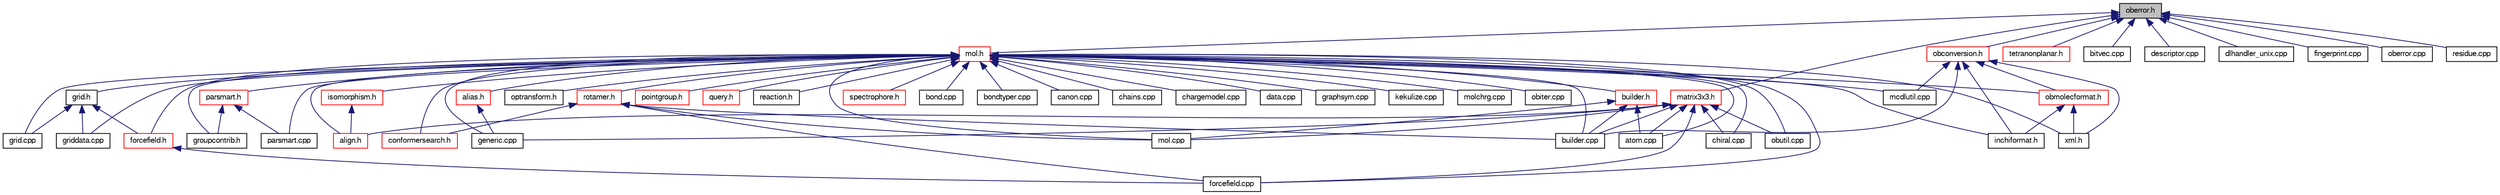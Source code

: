 digraph G
{
  edge [fontname="FreeSans",fontsize="10",labelfontname="FreeSans",labelfontsize="10"];
  node [fontname="FreeSans",fontsize="10",shape=record];
  Node1 [label="oberror.h",height=0.2,width=0.4,color="black", fillcolor="grey75", style="filled" fontcolor="black"];
  Node1 -> Node2 [dir=back,color="midnightblue",fontsize="10",style="solid",fontname="FreeSans"];
  Node2 [label="mol.h",height=0.2,width=0.4,color="red", fillcolor="white", style="filled",URL="$mol_8h.shtml",tooltip="Handle molecules. Declarations of OBMol, OBAtom, OBBond, OBResidue. (the main header..."];
  Node2 -> Node3 [dir=back,color="midnightblue",fontsize="10",style="solid",fontname="FreeSans"];
  Node3 [label="alias.h",height=0.2,width=0.4,color="red", fillcolor="white", style="filled",URL="$alias_8h.shtml",tooltip="OBGenericData class to for atom alias data (e.g., in 2D drawing programs for &quot;COOH&quot;)..."];
  Node3 -> Node4 [dir=back,color="midnightblue",fontsize="10",style="solid",fontname="FreeSans"];
  Node4 [label="generic.cpp",height=0.2,width=0.4,color="black", fillcolor="white", style="filled",URL="$generic_8cpp.shtml",tooltip="Handle OBGenericData classes. Custom data for atoms, bonds, etc."];
  Node2 -> Node5 [dir=back,color="midnightblue",fontsize="10",style="solid",fontname="FreeSans"];
  Node5 [label="builder.h",height=0.2,width=0.4,color="red", fillcolor="white", style="filled",URL="$builder_8h.shtml",tooltip="Class to build 3D structures."];
  Node5 -> Node6 [dir=back,color="midnightblue",fontsize="10",style="solid",fontname="FreeSans"];
  Node6 [label="atom.cpp",height=0.2,width=0.4,color="black", fillcolor="white", style="filled",URL="$atom_8cpp.shtml",tooltip="Handle OBAtom class."];
  Node5 -> Node7 [dir=back,color="midnightblue",fontsize="10",style="solid",fontname="FreeSans"];
  Node7 [label="builder.cpp",height=0.2,width=0.4,color="black", fillcolor="white", style="filled",URL="$builder_8cpp.shtml",tooltip="Handle OBBuilder class."];
  Node5 -> Node8 [dir=back,color="midnightblue",fontsize="10",style="solid",fontname="FreeSans"];
  Node8 [label="mol.cpp",height=0.2,width=0.4,color="black", fillcolor="white", style="filled",URL="$mol_8cpp.shtml",tooltip="Handle molecules. Implementation of OBMol."];
  Node2 -> Node9 [dir=back,color="midnightblue",fontsize="10",style="solid",fontname="FreeSans"];
  Node9 [label="conformersearch.h",height=0.2,width=0.4,color="red", fillcolor="white", style="filled",URL="$conformersearch_8h.shtml"];
  Node2 -> Node10 [dir=back,color="midnightblue",fontsize="10",style="solid",fontname="FreeSans"];
  Node10 [label="forcefield.h",height=0.2,width=0.4,color="red", fillcolor="white", style="filled",URL="$forcefield_8h.shtml",tooltip="Handle forcefields."];
  Node10 -> Node11 [dir=back,color="midnightblue",fontsize="10",style="solid",fontname="FreeSans"];
  Node11 [label="forcefield.cpp",height=0.2,width=0.4,color="black", fillcolor="white", style="filled",URL="$forcefield_8cpp.shtml",tooltip="Handle OBForceField class."];
  Node2 -> Node12 [dir=back,color="midnightblue",fontsize="10",style="solid",fontname="FreeSans"];
  Node12 [label="grid.h",height=0.2,width=0.4,color="black", fillcolor="white", style="filled",URL="$grid_8h.shtml",tooltip="Handle grids of values."];
  Node12 -> Node10 [dir=back,color="midnightblue",fontsize="10",style="solid",fontname="FreeSans"];
  Node12 -> Node13 [dir=back,color="midnightblue",fontsize="10",style="solid",fontname="FreeSans"];
  Node13 [label="grid.cpp",height=0.2,width=0.4,color="black", fillcolor="white", style="filled",URL="$grid_8cpp.shtml",tooltip="Handle grids of values."];
  Node12 -> Node14 [dir=back,color="midnightblue",fontsize="10",style="solid",fontname="FreeSans"];
  Node14 [label="griddata.cpp",height=0.2,width=0.4,color="black", fillcolor="white", style="filled",URL="$griddata_8cpp.shtml",tooltip="OBGenericData class to connect numeric grids (e.g., orbitals, electrostatic potential)..."];
  Node2 -> Node15 [dir=back,color="midnightblue",fontsize="10",style="solid",fontname="FreeSans"];
  Node15 [label="groupcontrib.h",height=0.2,width=0.4,color="black", fillcolor="white", style="filled",URL="$groupcontrib_8h.shtml",tooltip="Handle group contribution algorithms."];
  Node2 -> Node16 [dir=back,color="midnightblue",fontsize="10",style="solid",fontname="FreeSans"];
  Node16 [label="inchiformat.h",height=0.2,width=0.4,color="black", fillcolor="white", style="filled",URL="$inchiformat_8h.shtml"];
  Node2 -> Node17 [dir=back,color="midnightblue",fontsize="10",style="solid",fontname="FreeSans"];
  Node17 [label="isomorphism.h",height=0.2,width=0.4,color="red", fillcolor="white", style="filled",URL="$isomorphism_8h.shtml"];
  Node17 -> Node18 [dir=back,color="midnightblue",fontsize="10",style="solid",fontname="FreeSans"];
  Node18 [label="align.h",height=0.2,width=0.4,color="red", fillcolor="white", style="filled",URL="$align_8h.shtml"];
  Node2 -> Node19 [dir=back,color="midnightblue",fontsize="10",style="solid",fontname="FreeSans"];
  Node19 [label="obmolecformat.h",height=0.2,width=0.4,color="red", fillcolor="white", style="filled",URL="$obmolecformat_8h.shtml",tooltip="Subclass of OBFormat for conversion of OBMol."];
  Node19 -> Node16 [dir=back,color="midnightblue",fontsize="10",style="solid",fontname="FreeSans"];
  Node19 -> Node20 [dir=back,color="midnightblue",fontsize="10",style="solid",fontname="FreeSans"];
  Node20 [label="xml.h",height=0.2,width=0.4,color="black", fillcolor="white", style="filled",URL="$xml_8h.shtml",tooltip="Declaration of XMLConversion, declaration and definition of XMLBaseFormat and XMLMoleculeFormat..."];
  Node2 -> Node21 [dir=back,color="midnightblue",fontsize="10",style="solid",fontname="FreeSans"];
  Node21 [label="optransform.h",height=0.2,width=0.4,color="black", fillcolor="white", style="filled",URL="$optransform_8h.shtml",tooltip="Operations to change molecules using a datafile of chemical transformations OBChemTsfm..."];
  Node2 -> Node22 [dir=back,color="midnightblue",fontsize="10",style="solid",fontname="FreeSans"];
  Node22 [label="parsmart.h",height=0.2,width=0.4,color="red", fillcolor="white", style="filled",URL="$parsmart_8h.shtml",tooltip="Daylight SMARTS parser."];
  Node22 -> Node15 [dir=back,color="midnightblue",fontsize="10",style="solid",fontname="FreeSans"];
  Node22 -> Node23 [dir=back,color="midnightblue",fontsize="10",style="solid",fontname="FreeSans"];
  Node23 [label="parsmart.cpp",height=0.2,width=0.4,color="black", fillcolor="white", style="filled",URL="$parsmart_8cpp.shtml",tooltip="Implementation of Daylight SMARTS parser."];
  Node2 -> Node24 [dir=back,color="midnightblue",fontsize="10",style="solid",fontname="FreeSans"];
  Node24 [label="pointgroup.h",height=0.2,width=0.4,color="red", fillcolor="white", style="filled",URL="$pointgroup_8h.shtml",tooltip="Brute-force point group detection."];
  Node2 -> Node25 [dir=back,color="midnightblue",fontsize="10",style="solid",fontname="FreeSans"];
  Node25 [label="query.h",height=0.2,width=0.4,color="red", fillcolor="white", style="filled",URL="$query_8h.shtml"];
  Node2 -> Node26 [dir=back,color="midnightblue",fontsize="10",style="solid",fontname="FreeSans"];
  Node26 [label="reaction.h",height=0.2,width=0.4,color="black", fillcolor="white", style="filled",URL="$reaction_8h.shtml",tooltip="Handle chemical reactions (i.e., lists of reagents and products)."];
  Node2 -> Node27 [dir=back,color="midnightblue",fontsize="10",style="solid",fontname="FreeSans"];
  Node27 [label="rotamer.h",height=0.2,width=0.4,color="red", fillcolor="white", style="filled",URL="$rotamer_8h.shtml",tooltip="Handle rotamer list data."];
  Node27 -> Node9 [dir=back,color="midnightblue",fontsize="10",style="solid",fontname="FreeSans"];
  Node27 -> Node7 [dir=back,color="midnightblue",fontsize="10",style="solid",fontname="FreeSans"];
  Node27 -> Node11 [dir=back,color="midnightblue",fontsize="10",style="solid",fontname="FreeSans"];
  Node27 -> Node8 [dir=back,color="midnightblue",fontsize="10",style="solid",fontname="FreeSans"];
  Node2 -> Node28 [dir=back,color="midnightblue",fontsize="10",style="solid",fontname="FreeSans"];
  Node28 [label="spectrophore.h",height=0.2,width=0.4,color="red", fillcolor="white", style="filled",URL="$spectrophore_8h.shtml",tooltip="Class to compute Spectrophores&tm;."];
  Node2 -> Node20 [dir=back,color="midnightblue",fontsize="10",style="solid",fontname="FreeSans"];
  Node2 -> Node18 [dir=back,color="midnightblue",fontsize="10",style="solid",fontname="FreeSans"];
  Node2 -> Node6 [dir=back,color="midnightblue",fontsize="10",style="solid",fontname="FreeSans"];
  Node2 -> Node29 [dir=back,color="midnightblue",fontsize="10",style="solid",fontname="FreeSans"];
  Node29 [label="bond.cpp",height=0.2,width=0.4,color="black", fillcolor="white", style="filled",URL="$bond_8cpp.shtml",tooltip="Handle OBBond class."];
  Node2 -> Node30 [dir=back,color="midnightblue",fontsize="10",style="solid",fontname="FreeSans"];
  Node30 [label="bondtyper.cpp",height=0.2,width=0.4,color="black", fillcolor="white", style="filled",URL="$bondtyper_8cpp.shtml",tooltip="Bond typer to perceive connectivity and bond orders/types."];
  Node2 -> Node7 [dir=back,color="midnightblue",fontsize="10",style="solid",fontname="FreeSans"];
  Node2 -> Node31 [dir=back,color="midnightblue",fontsize="10",style="solid",fontname="FreeSans"];
  Node31 [label="canon.cpp",height=0.2,width=0.4,color="black", fillcolor="white", style="filled",URL="$canon_8cpp.shtml",tooltip="Canonical numbering of SMILES, molecules and fragments."];
  Node2 -> Node32 [dir=back,color="midnightblue",fontsize="10",style="solid",fontname="FreeSans"];
  Node32 [label="chains.cpp",height=0.2,width=0.4,color="black", fillcolor="white", style="filled",URL="$chains_8cpp.shtml",tooltip="Parse for macromolecule chains and residues."];
  Node2 -> Node33 [dir=back,color="midnightblue",fontsize="10",style="solid",fontname="FreeSans"];
  Node33 [label="chargemodel.cpp",height=0.2,width=0.4,color="black", fillcolor="white", style="filled",URL="$chargemodel_8cpp.shtml",tooltip="Base class for molecular partial charge models."];
  Node2 -> Node34 [dir=back,color="midnightblue",fontsize="10",style="solid",fontname="FreeSans"];
  Node34 [label="chiral.cpp",height=0.2,width=0.4,color="black", fillcolor="white", style="filled",URL="$chiral_8cpp.shtml",tooltip="Detect chiral atoms and molecules."];
  Node2 -> Node35 [dir=back,color="midnightblue",fontsize="10",style="solid",fontname="FreeSans"];
  Node35 [label="data.cpp",height=0.2,width=0.4,color="black", fillcolor="white", style="filled",URL="$data_8cpp.shtml",tooltip="Global data and resource file parsers."];
  Node2 -> Node11 [dir=back,color="midnightblue",fontsize="10",style="solid",fontname="FreeSans"];
  Node2 -> Node4 [dir=back,color="midnightblue",fontsize="10",style="solid",fontname="FreeSans"];
  Node2 -> Node36 [dir=back,color="midnightblue",fontsize="10",style="solid",fontname="FreeSans"];
  Node36 [label="graphsym.cpp",height=0.2,width=0.4,color="black", fillcolor="white", style="filled",URL="$graphsym_8cpp.shtml",tooltip="XXXX."];
  Node2 -> Node13 [dir=back,color="midnightblue",fontsize="10",style="solid",fontname="FreeSans"];
  Node2 -> Node14 [dir=back,color="midnightblue",fontsize="10",style="solid",fontname="FreeSans"];
  Node2 -> Node37 [dir=back,color="midnightblue",fontsize="10",style="solid",fontname="FreeSans"];
  Node37 [label="kekulize.cpp",height=0.2,width=0.4,color="black", fillcolor="white", style="filled",URL="$kekulize_8cpp.shtml",tooltip="Alternate algorithm to kekulize a molecule (OBMol::NewPerceiveKekuleBonds())."];
  Node2 -> Node38 [dir=back,color="midnightblue",fontsize="10",style="solid",fontname="FreeSans"];
  Node38 [label="mcdlutil.cpp",height=0.2,width=0.4,color="black", fillcolor="white", style="filled",URL="$mcdlutil_8cpp.shtml"];
  Node2 -> Node8 [dir=back,color="midnightblue",fontsize="10",style="solid",fontname="FreeSans"];
  Node2 -> Node39 [dir=back,color="midnightblue",fontsize="10",style="solid",fontname="FreeSans"];
  Node39 [label="molchrg.cpp",height=0.2,width=0.4,color="black", fillcolor="white", style="filled",URL="$molchrg_8cpp.shtml",tooltip="Assign Gasteiger partial charges."];
  Node2 -> Node40 [dir=back,color="midnightblue",fontsize="10",style="solid",fontname="FreeSans"];
  Node40 [label="obiter.cpp",height=0.2,width=0.4,color="black", fillcolor="white", style="filled",URL="$obiter_8cpp.shtml",tooltip="STL-style iterators for Open Babel."];
  Node2 -> Node41 [dir=back,color="midnightblue",fontsize="10",style="solid",fontname="FreeSans"];
  Node41 [label="obutil.cpp",height=0.2,width=0.4,color="black", fillcolor="white", style="filled",URL="$obutil_8cpp.shtml",tooltip="Various utility methods."];
  Node2 -> Node23 [dir=back,color="midnightblue",fontsize="10",style="solid",fontname="FreeSans"];
  Node1 -> Node42 [dir=back,color="midnightblue",fontsize="10",style="solid",fontname="FreeSans"];
  Node42 [label="obconversion.h",height=0.2,width=0.4,color="red", fillcolor="white", style="filled",URL="$obconversion_8h.shtml",tooltip="Handle file conversions. Declaration of OBFormat, OBConversion."];
  Node42 -> Node16 [dir=back,color="midnightblue",fontsize="10",style="solid",fontname="FreeSans"];
  Node42 -> Node19 [dir=back,color="midnightblue",fontsize="10",style="solid",fontname="FreeSans"];
  Node42 -> Node20 [dir=back,color="midnightblue",fontsize="10",style="solid",fontname="FreeSans"];
  Node42 -> Node7 [dir=back,color="midnightblue",fontsize="10",style="solid",fontname="FreeSans"];
  Node42 -> Node38 [dir=back,color="midnightblue",fontsize="10",style="solid",fontname="FreeSans"];
  Node1 -> Node43 [dir=back,color="midnightblue",fontsize="10",style="solid",fontname="FreeSans"];
  Node43 [label="matrix3x3.h",height=0.2,width=0.4,color="red", fillcolor="white", style="filled",URL="$matrix3x3_8h.shtml",tooltip="Handle 3D Rotation matrix."];
  Node43 -> Node18 [dir=back,color="midnightblue",fontsize="10",style="solid",fontname="FreeSans"];
  Node43 -> Node6 [dir=back,color="midnightblue",fontsize="10",style="solid",fontname="FreeSans"];
  Node43 -> Node7 [dir=back,color="midnightblue",fontsize="10",style="solid",fontname="FreeSans"];
  Node43 -> Node34 [dir=back,color="midnightblue",fontsize="10",style="solid",fontname="FreeSans"];
  Node43 -> Node11 [dir=back,color="midnightblue",fontsize="10",style="solid",fontname="FreeSans"];
  Node43 -> Node4 [dir=back,color="midnightblue",fontsize="10",style="solid",fontname="FreeSans"];
  Node43 -> Node8 [dir=back,color="midnightblue",fontsize="10",style="solid",fontname="FreeSans"];
  Node43 -> Node41 [dir=back,color="midnightblue",fontsize="10",style="solid",fontname="FreeSans"];
  Node1 -> Node44 [dir=back,color="midnightblue",fontsize="10",style="solid",fontname="FreeSans"];
  Node44 [label="tetranonplanar.h",height=0.2,width=0.4,color="red", fillcolor="white", style="filled",URL="$tetranonplanar_8h.shtml"];
  Node1 -> Node45 [dir=back,color="midnightblue",fontsize="10",style="solid",fontname="FreeSans"];
  Node45 [label="bitvec.cpp",height=0.2,width=0.4,color="black", fillcolor="white", style="filled",URL="$bitvec_8cpp.shtml",tooltip="Fast and efficient bitstring class."];
  Node1 -> Node46 [dir=back,color="midnightblue",fontsize="10",style="solid",fontname="FreeSans"];
  Node46 [label="descriptor.cpp",height=0.2,width=0.4,color="black", fillcolor="white", style="filled",URL="$descriptor_8cpp.shtml",tooltip="Base class for molecular descriptors."];
  Node1 -> Node47 [dir=back,color="midnightblue",fontsize="10",style="solid",fontname="FreeSans"];
  Node47 [label="dlhandler_unix.cpp",height=0.2,width=0.4,color="black", fillcolor="white", style="filled",URL="$dlhandler__unix_8cpp.shtml",tooltip="Dynamic loader for UNIX (handles file format shared obj.)."];
  Node1 -> Node48 [dir=back,color="midnightblue",fontsize="10",style="solid",fontname="FreeSans"];
  Node48 [label="fingerprint.cpp",height=0.2,width=0.4,color="black", fillcolor="white", style="filled",URL="$fingerprint_8cpp.shtml",tooltip="Definitions for OBFingerprint base class and fastsearch classes."];
  Node1 -> Node49 [dir=back,color="midnightblue",fontsize="10",style="solid",fontname="FreeSans"];
  Node49 [label="oberror.cpp",height=0.2,width=0.4,color="black", fillcolor="white", style="filled",URL="$oberror_8cpp.shtml",tooltip="Handle error messages, warnings, notices, etc. Implements OBMessageHandler class..."];
  Node1 -> Node50 [dir=back,color="midnightblue",fontsize="10",style="solid",fontname="FreeSans"];
  Node50 [label="residue.cpp",height=0.2,width=0.4,color="black", fillcolor="white", style="filled",URL="$residue_8cpp.shtml",tooltip="Handle macromolecule residues."];
}
